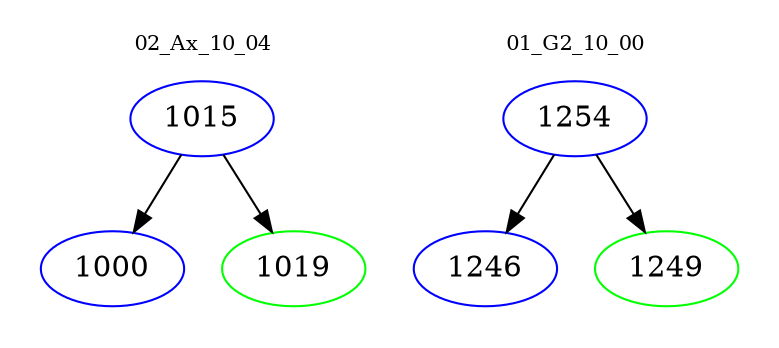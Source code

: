 digraph{
subgraph cluster_0 {
color = white
label = "02_Ax_10_04";
fontsize=10;
T0_1015 [label="1015", color="blue"]
T0_1015 -> T0_1000 [color="black"]
T0_1000 [label="1000", color="blue"]
T0_1015 -> T0_1019 [color="black"]
T0_1019 [label="1019", color="green"]
}
subgraph cluster_1 {
color = white
label = "01_G2_10_00";
fontsize=10;
T1_1254 [label="1254", color="blue"]
T1_1254 -> T1_1246 [color="black"]
T1_1246 [label="1246", color="blue"]
T1_1254 -> T1_1249 [color="black"]
T1_1249 [label="1249", color="green"]
}
}
